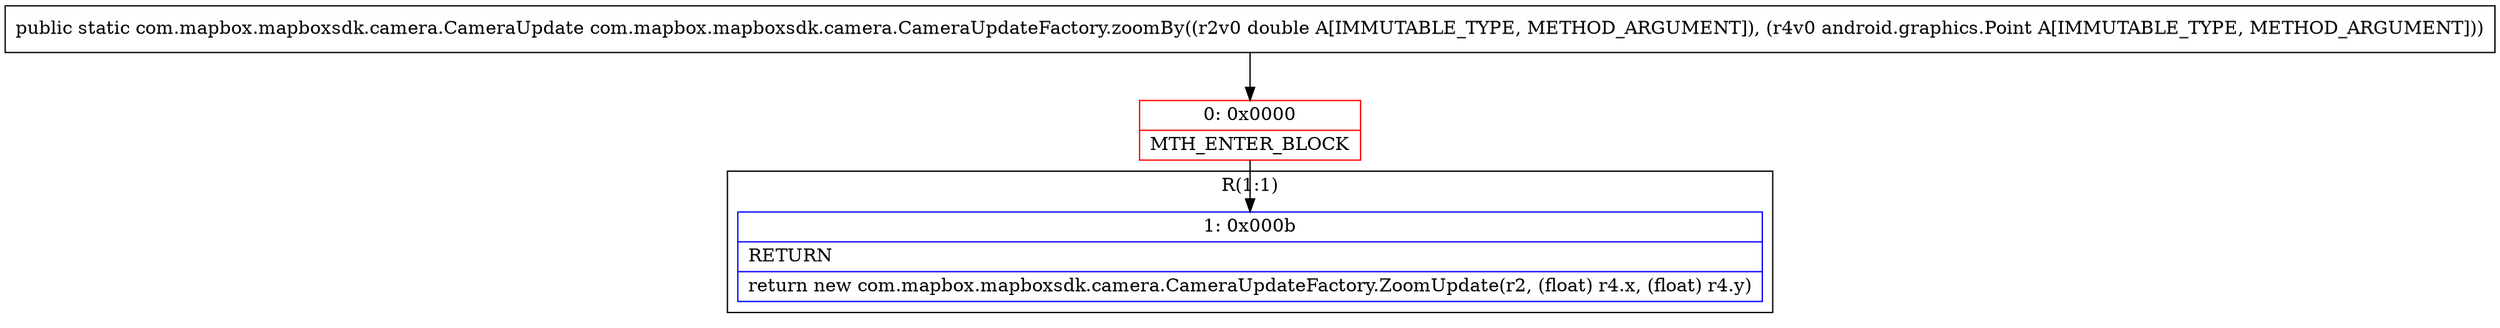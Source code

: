 digraph "CFG forcom.mapbox.mapboxsdk.camera.CameraUpdateFactory.zoomBy(DLandroid\/graphics\/Point;)Lcom\/mapbox\/mapboxsdk\/camera\/CameraUpdate;" {
subgraph cluster_Region_491799041 {
label = "R(1:1)";
node [shape=record,color=blue];
Node_1 [shape=record,label="{1\:\ 0x000b|RETURN\l|return new com.mapbox.mapboxsdk.camera.CameraUpdateFactory.ZoomUpdate(r2, (float) r4.x, (float) r4.y)\l}"];
}
Node_0 [shape=record,color=red,label="{0\:\ 0x0000|MTH_ENTER_BLOCK\l}"];
MethodNode[shape=record,label="{public static com.mapbox.mapboxsdk.camera.CameraUpdate com.mapbox.mapboxsdk.camera.CameraUpdateFactory.zoomBy((r2v0 double A[IMMUTABLE_TYPE, METHOD_ARGUMENT]), (r4v0 android.graphics.Point A[IMMUTABLE_TYPE, METHOD_ARGUMENT])) }"];
MethodNode -> Node_0;
Node_0 -> Node_1;
}

